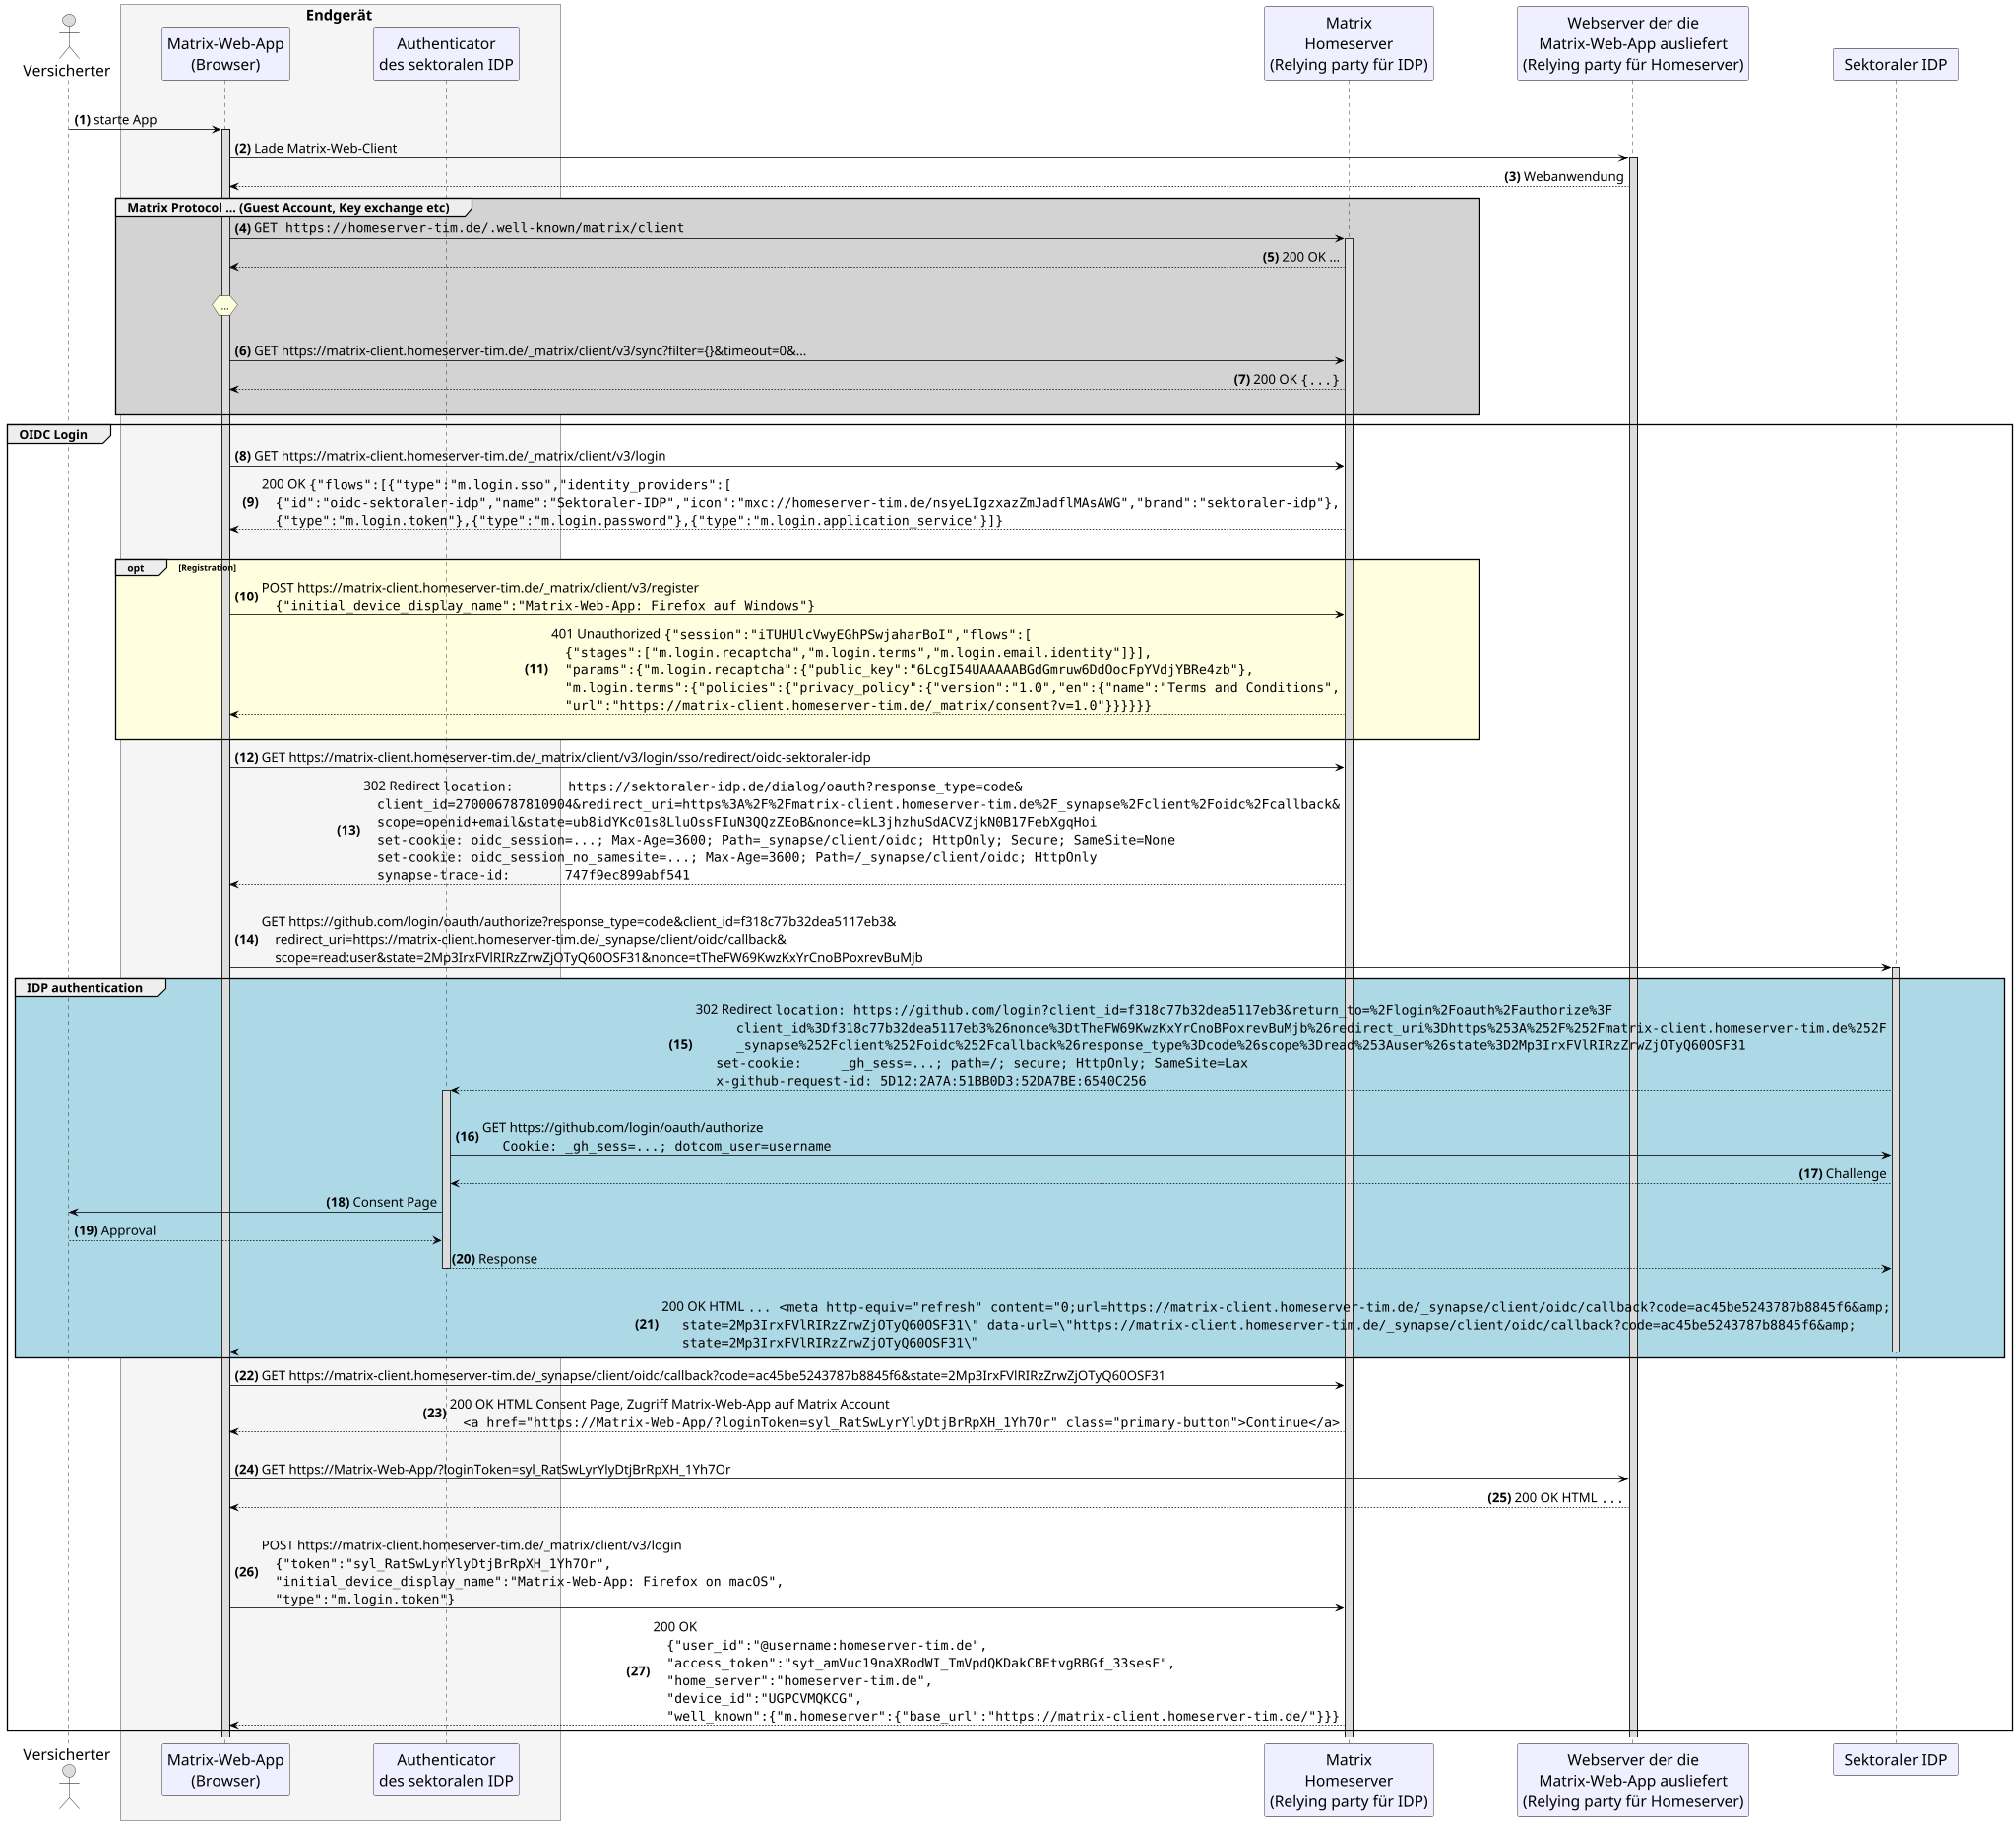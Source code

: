 @startuml "Matrix OIDC Login"
skinparam sequenceMessageAlign direction
skinparam WrapWidth 300
skinparam minClassWidth 150
skinparam BoxPadding 1
skinparam ParticipantPadding 50
skinparam sequenceReferenceHeaderBackgroundColor palegreen
scale max 2048 width

skinparam sequence {
ArrowColor black
ArrowFontSize 17
ActorBorderColor black
LifeLineBorderColor black
LifeLineBackgroundColor Gainsboro

ParticipantBorderColor Motivation
ParticipantBackgroundColor Motivation
ParticipantFontSize 20
ParticipantFontColor black
ParticipantBorderColor Black
ParticipantBackgroundColor MOTIVATION

ActorBackgroundColor Gainsboro
ActorFontColor black
ActorFontSize 20
}

autonumber "<b>(0)"

actor us as "Versicherter"
  box <size:19>Endgerät</size> #WhiteSmoke
  participant app as "Matrix-Web-App\n(Browser)"
  participant au as "Authenticator\ndes sektoralen IDP"
  end box
participant hs as "Matrix\nHomeserver\n(Relying party für IDP)"
participant mc as "Webserver der die\nMatrix-Web-App ausliefert\n(Relying party für Homeserver)"
participant idp as "Sektoraler IDP"

|||

us -> app: starte App 

activate app
  app -> mc: Lade Matrix-Web-Client
  activate mc
  mc --> app: Webanwendung
  group #LightGray <size:16>Matrix Protocol ... (Guest Account, Key exchange etc)</size>
    app -> hs:""GET https://homeserver-tim.de/.well-known/matrix/client""
    activate hs
    hs --> app: 200 OK ...
    |||
    hnote over app : ...
    |||
    app -> hs: GET https://matrix-client.homeserver-tim.de/_matrix/client/v3/sync?filter={}&timeout=0&...
    hs --> app: 200 OK ""{...}""
    |||
  end 'group
  group <size:16>OIDC Login</size>
    app -> hs: GET https://matrix-client.homeserver-tim.de/_matrix/client/v3/login
    hs --> app: 200 OK ""{"flows":[{"type":"m.login.sso","identity_providers":[""\n\
    ""{"id":"oidc-sektoraler-idp","name":"Sektoraler-IDP","icon":"mxc://homeserver-tim.de/nsyeLIgzxazZmJadflMAsAWG","brand":"sektoraler-idp"},""\n\
    ""{"type":"m.login.token"},{"type":"m.login.password"},{"type":"m.login.application_service"}]}""
    |||
    opt #LightYellow Registration
    app -> hs: POST https://matrix-client.homeserver-tim.de/_matrix/client/v3/register\n\
    ""{"initial_device_display_name":"Matrix-Web-App: Firefox auf Windows"}""
    hs --> app: 401 Unauthorized ""{"session":"iTUHUlcVwyEGhPSwjaharBoI","flows":[""\n\
    ""{"stages":["m.login.recaptcha","m.login.terms","m.login.email.identity"]}],""\n\
    """params":{"m.login.recaptcha":{"public_key":"6LcgI54UAAAAABGdGmruw6DdOocFpYVdjYBRe4zb"},""\n\
    """m.login.terms":{"policies":{"privacy_policy":{"version":"1.0","en":{"name":"Terms and Conditions",""\n\
    """url":"https://matrix-client.homeserver-tim.de/_matrix/consent?v=1.0"}}}}}}""
    |||
    end 'opt
    app -> hs: GET https://matrix-client.homeserver-tim.de/_matrix/client/v3/login/sso/redirect/oidc-sektoraler-idp
    hs --> app: 302 Redirect ""location:	https://sektoraler-idp.de/dialog/oauth?response_type=code&""\n\
    ""client_id=270006787810904&redirect_uri=https%3A%2F%2Fmatrix-client.homeserver-tim.de%2F_synapse%2Fclient%2Foidc%2Fcallback&""\n\
    ""scope=openid+email&state=ub8idYKc01s8LluOssFIuN3QQzZEoB&nonce=kL3jhzhuSdACVZjkN0B17FebXgqHoi""\n\
    ""set-cookie: oidc_session=...; Max-Age=3600; Path=_synapse/client/oidc; HttpOnly; Secure; SameSite=None""\n\
    ""set-cookie: oidc_session_no_samesite=...; Max-Age=3600; Path=/_synapse/client/oidc; HttpOnly""\n\
    ""synapse-trace-id:	747f9ec899abf541""
    |||
    app -> idp: GET	https://github.com/login/oauth/authorize?response_type=code&client_id=f318c77b32dea5117eb3&\n\
    redirect_uri=https://matrix-client.homeserver-tim.de/_synapse/client/oidc/callback&\n\
    scope=read:user&state=2Mp3IrxFVlRIRzZrwZjOTyQ60OSF31&nonce=tTheFW69KwzKxYrCnoBPoxrevBuMjb
    activate idp
    group #LightBlue <size:16>IDP authentication</size>
      idp --> au: 302 Redirect ""location: https://github.com/login?client_id=f318c77b32dea5117eb3&return_to=%2Flogin%2Foauth%2Fauthorize%3F""\n\
	    ""client_id%3Df318c77b32dea5117eb3%26nonce%3DtTheFW69KwzKxYrCnoBPoxrevBuMjb%26redirect_uri%3Dhttps%253A%252F%252Fmatrix-client.homeserver-tim.de%252F""\n\
	    ""_synapse%252Fclient%252Foidc%252Fcallback%26response_type%3Dcode%26scope%3Dread%253Auser%26state%3D2Mp3IrxFVlRIRzZrwZjOTyQ60OSF31""\n\
      ""set-cookie:	_gh_sess=...; path=/; secure; HttpOnly; SameSite=Lax""\n\
      ""x-github-request-id: 5D12:2A7A:51BB0D3:52DA7BE:6540C256""
      activate au
      |||
      au -> idp: GET https://github.com/login/oauth/authorize\n\
      ""Cookie: _gh_sess=...; dotcom_user=username""
      idp --> au: Challenge
      au -> us: Consent Page
      us --> au: Approval
      au --> idp: Response
      |||
      deactivate au
      idp --> app: 200 OK HTML ""... <meta http-equiv="refresh" content="0;url=https://matrix-client.homeserver-tim.de/_synapse/client/oidc/callback?code=ac45be5243787b8845f6&amp;""\n\
      ""state=2Mp3IrxFVlRIRzZrwZjOTyQ60OSF31\" data-url=\"https://matrix-client.homeserver-tim.de/_synapse/client/oidc/callback?code=ac45be5243787b8845f6&amp;""\n\
      ""state=2Mp3IrxFVlRIRzZrwZjOTyQ60OSF31\"""
      deactivate idp
    end 'group
    app -> hs: GET https://matrix-client.homeserver-tim.de/_synapse/client/oidc/callback?code=ac45be5243787b8845f6&state=2Mp3IrxFVlRIRzZrwZjOTyQ60OSF31
    hs --> app: 200 OK HTML Consent Page, Zugriff Matrix-Web-App auf Matrix Account\n\
    ""<a href="https://Matrix-Web-App/?loginToken=syl_RatSwLyrYlyDtjBrRpXH_1Yh7Or" class="primary-button">Continue</a>""
    |||
    app -> mc: GET https://Matrix-Web-App/?loginToken=syl_RatSwLyrYlyDtjBrRpXH_1Yh7Or
    mc --> app: 200 OK HTML ""...""
    |||
    app -> hs: POST https://matrix-client.homeserver-tim.de/_matrix/client/v3/login\n\
    ""{"token":"syl_RatSwLyrYlyDtjBrRpXH_1Yh7Or",""\n\
    """initial_device_display_name":"Matrix-Web-App: Firefox on macOS",""\n\
    """type":"m.login.token"}""
    hs --> app: 200 OK\n\
    ""{"user_id":"@username:homeserver-tim.de",""\n\
    """access_token":"syt_amVuc19naXRodWI_TmVpdQKDakCBEtvgRBGf_33sesF",""\n\
    """home_server":"homeserver-tim.de",""\n\
    """device_id":"UGPCVMQKCG",""\n\
    """well_known":{"m.homeserver":{"base_url":"https://matrix-client.homeserver-tim.de/"}}}""

  end 'group
@enduml
